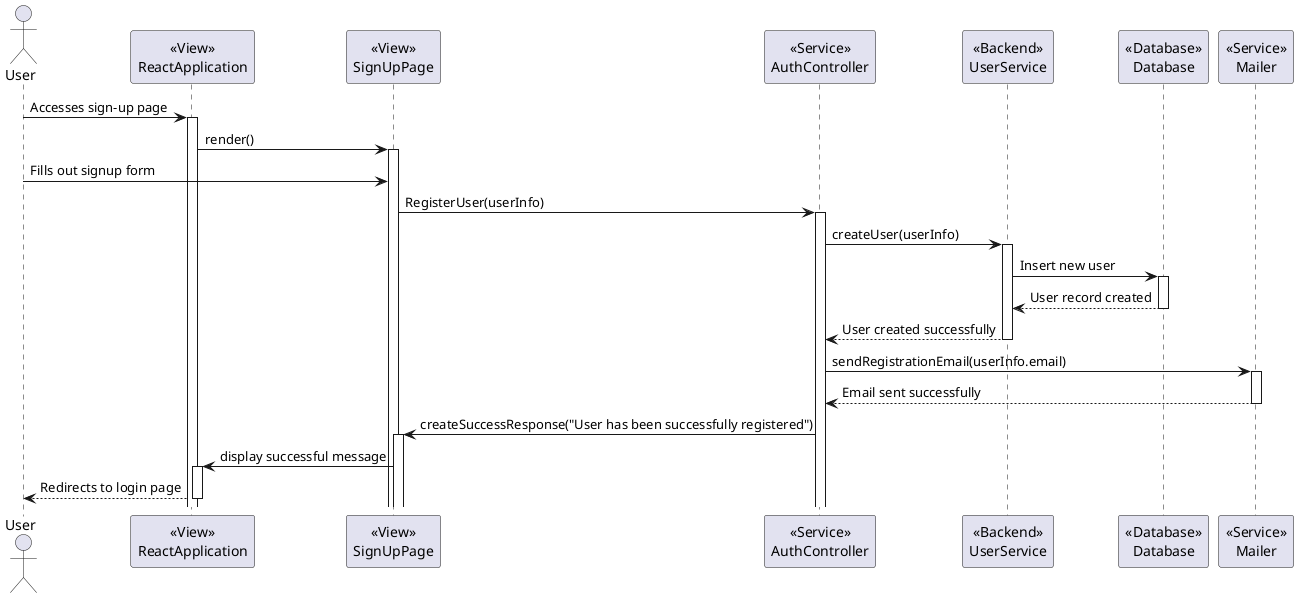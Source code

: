 @startuml

actor User

participant ReactApplication as "<<View>>\nReactApplication"
participant SignUpPage as "<<View>>\nSignUpPage"
participant AuthController as "<<Service>>\nAuthController"
participant UserService as "<<Backend>>\nUserService"
participant Database as "<<Database>>\nDatabase"
participant Mailer as "<<Service>>\nMailer"

User -> ReactApplication: Accesses sign-up page
activate ReactApplication

ReactApplication -> SignUpPage: render()
activate SignUpPage

User -> SignUpPage: Fills out signup form
SignUpPage -> AuthController: RegisterUser(userInfo)
activate AuthController

AuthController -> UserService: createUser(userInfo)
activate UserService

UserService -> Database: Insert new user
activate Database

Database --> UserService: User record created
deactivate Database

UserService --> AuthController: User created successfully
deactivate UserService

AuthController -> Mailer: sendRegistrationEmail(userInfo.email)
activate Mailer

Mailer --> AuthController: Email sent successfully
deactivate Mailer

AuthController -> SignUpPage: createSuccessResponse("User has been successfully registered")
activate SignUpPage

SignUpPage -> ReactApplication: display successful message
activate ReactApplication

ReactApplication --> User: Redirects to login page
deactivate ReactApplication

@enduml
